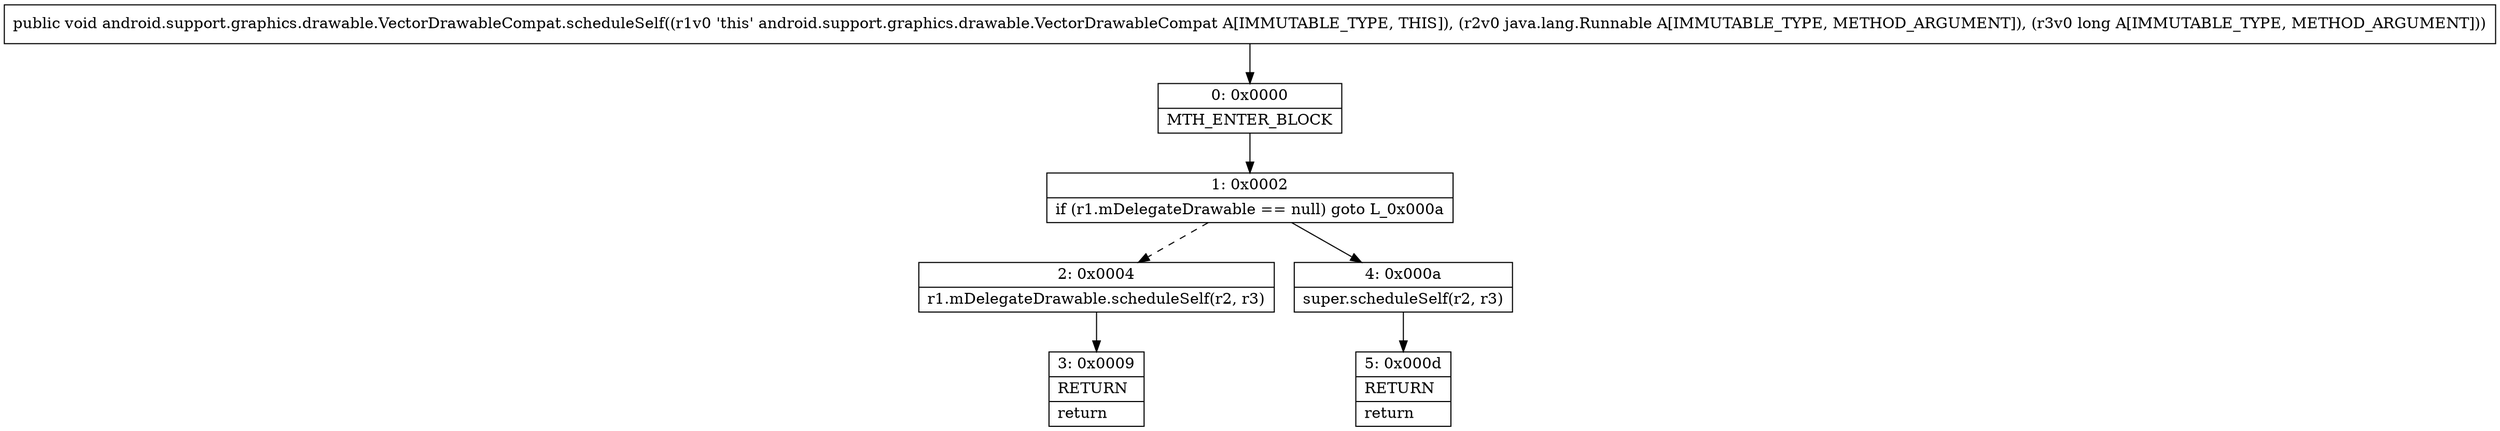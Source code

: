 digraph "CFG forandroid.support.graphics.drawable.VectorDrawableCompat.scheduleSelf(Ljava\/lang\/Runnable;J)V" {
Node_0 [shape=record,label="{0\:\ 0x0000|MTH_ENTER_BLOCK\l}"];
Node_1 [shape=record,label="{1\:\ 0x0002|if (r1.mDelegateDrawable == null) goto L_0x000a\l}"];
Node_2 [shape=record,label="{2\:\ 0x0004|r1.mDelegateDrawable.scheduleSelf(r2, r3)\l}"];
Node_3 [shape=record,label="{3\:\ 0x0009|RETURN\l|return\l}"];
Node_4 [shape=record,label="{4\:\ 0x000a|super.scheduleSelf(r2, r3)\l}"];
Node_5 [shape=record,label="{5\:\ 0x000d|RETURN\l|return\l}"];
MethodNode[shape=record,label="{public void android.support.graphics.drawable.VectorDrawableCompat.scheduleSelf((r1v0 'this' android.support.graphics.drawable.VectorDrawableCompat A[IMMUTABLE_TYPE, THIS]), (r2v0 java.lang.Runnable A[IMMUTABLE_TYPE, METHOD_ARGUMENT]), (r3v0 long A[IMMUTABLE_TYPE, METHOD_ARGUMENT])) }"];
MethodNode -> Node_0;
Node_0 -> Node_1;
Node_1 -> Node_2[style=dashed];
Node_1 -> Node_4;
Node_2 -> Node_3;
Node_4 -> Node_5;
}

